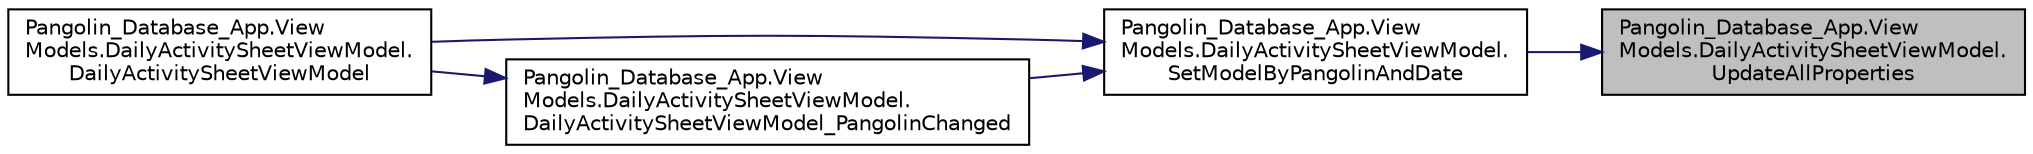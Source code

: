 digraph "Pangolin_Database_App.ViewModels.DailyActivitySheetViewModel.UpdateAllProperties"
{
 // LATEX_PDF_SIZE
  edge [fontname="Helvetica",fontsize="10",labelfontname="Helvetica",labelfontsize="10"];
  node [fontname="Helvetica",fontsize="10",shape=record];
  rankdir="RL";
  Node1 [label="Pangolin_Database_App.View\lModels.DailyActivitySheetViewModel.\lUpdateAllProperties",height=0.2,width=0.4,color="black", fillcolor="grey75", style="filled", fontcolor="black",tooltip="Update all properties"];
  Node1 -> Node2 [dir="back",color="midnightblue",fontsize="10",style="solid"];
  Node2 [label="Pangolin_Database_App.View\lModels.DailyActivitySheetViewModel.\lSetModelByPangolinAndDate",height=0.2,width=0.4,color="black", fillcolor="white", style="filled",URL="$class_pangolin___database___app_1_1_view_models_1_1_daily_activity_sheet_view_model.html#a0506c54f35475de016a32658e77e37ae",tooltip="Triers to get a existing model by date and pangolin or returns a new one if no found"];
  Node2 -> Node3 [dir="back",color="midnightblue",fontsize="10",style="solid"];
  Node3 [label="Pangolin_Database_App.View\lModels.DailyActivitySheetViewModel.\lDailyActivitySheetViewModel",height=0.2,width=0.4,color="black", fillcolor="white", style="filled",URL="$class_pangolin___database___app_1_1_view_models_1_1_daily_activity_sheet_view_model.html#aa745fd0f851c3ecfab6d1f3dfc01b0ba",tooltip=" "];
  Node2 -> Node4 [dir="back",color="midnightblue",fontsize="10",style="solid"];
  Node4 [label="Pangolin_Database_App.View\lModels.DailyActivitySheetViewModel.\lDailyActivitySheetViewModel_PangolinChanged",height=0.2,width=0.4,color="black", fillcolor="white", style="filled",URL="$class_pangolin___database___app_1_1_view_models_1_1_daily_activity_sheet_view_model.html#a224f438a1fdf4bea06e0976c56efa225",tooltip="Check if there is a existing model for this pangolin at current date or set new model"];
  Node4 -> Node3 [dir="back",color="midnightblue",fontsize="10",style="solid"];
}
